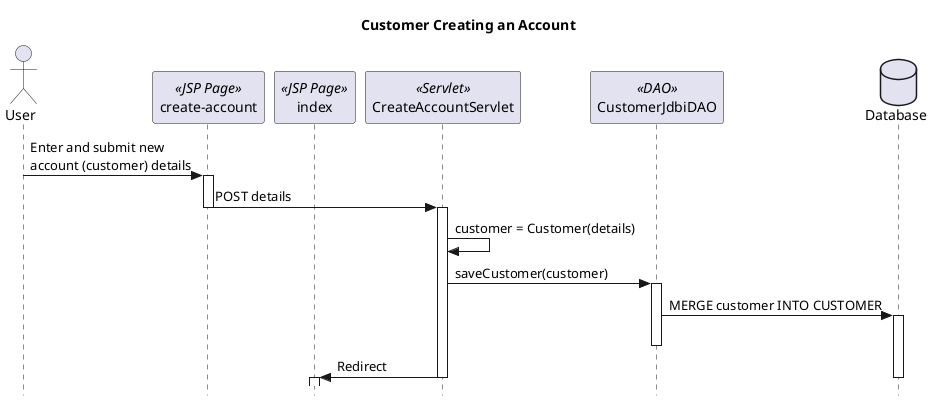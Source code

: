 @startuml creating_account

skinparam style strictuml

title Customer Creating an Account

actor User
participant "create-account" as create_account <<JSP Page>>
participant index as index <<JSP Page>>
participant CreateAccountServlet as createAccountServlet <<Servlet>>
participant CustomerJdbiDAO as DAO <<DAO>>
database Database


User -> create_account: Enter and submit new\naccount (customer) details
activate create_account

create_account -> createAccountServlet: POST details
deactivate create_account
activate createAccountServlet

createAccountServlet -> createAccountServlet: customer = Customer(details)

createAccountServlet -> DAO: saveCustomer(customer)
activate DAO
    
DAO -> Database:  MERGE customer INTO CUSTOMER
activate Database
deactivate DAO

createAccountServlet -> index: Redirect
deactivate Database
activate index
deactivate createAccountServlet

@enduml
